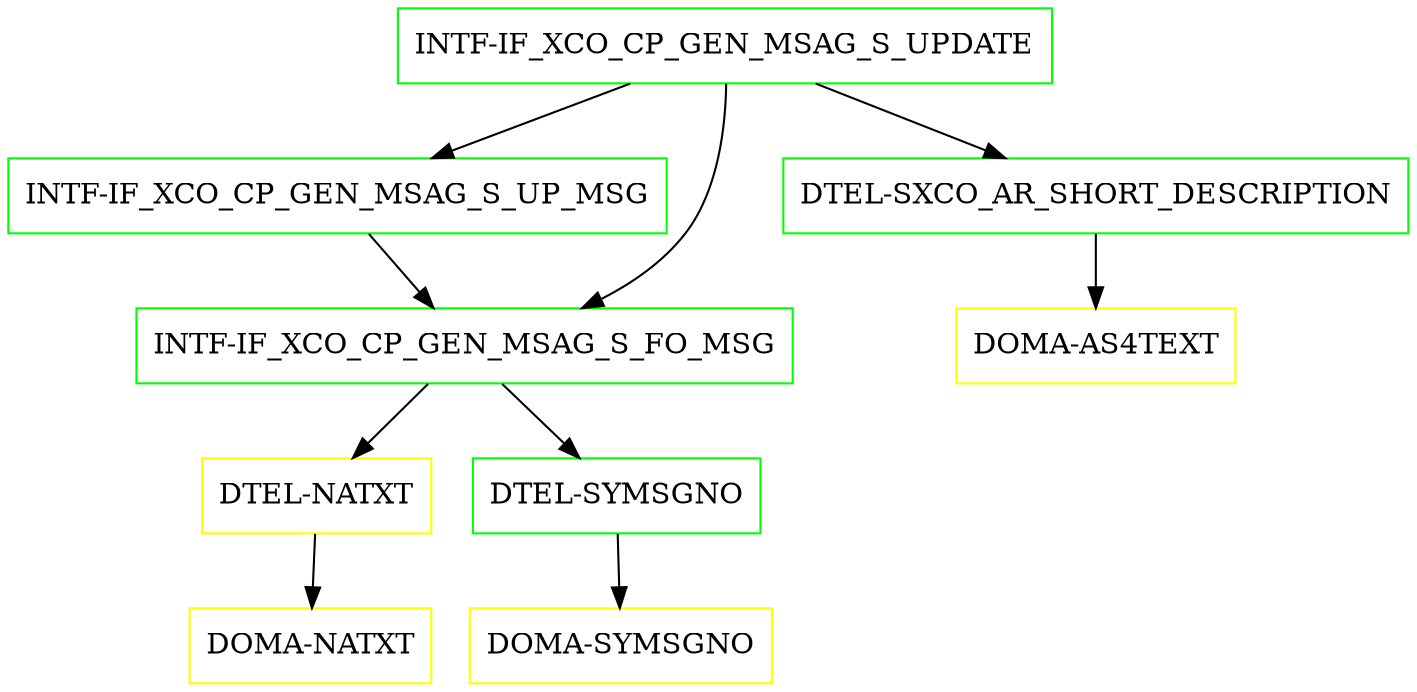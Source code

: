 digraph G {
  "INTF-IF_XCO_CP_GEN_MSAG_S_UPDATE" [shape=box,color=green];
  "INTF-IF_XCO_CP_GEN_MSAG_S_UP_MSG" [shape=box,color=green,URL="./INTF_IF_XCO_CP_GEN_MSAG_S_UP_MSG.html"];
  "INTF-IF_XCO_CP_GEN_MSAG_S_FO_MSG" [shape=box,color=green,URL="./INTF_IF_XCO_CP_GEN_MSAG_S_FO_MSG.html"];
  "DTEL-NATXT" [shape=box,color=yellow,URL="./DTEL_NATXT.html"];
  "DOMA-NATXT" [shape=box,color=yellow,URL="./DOMA_NATXT.html"];
  "DTEL-SYMSGNO" [shape=box,color=green,URL="./DTEL_SYMSGNO.html"];
  "DOMA-SYMSGNO" [shape=box,color=yellow,URL="./DOMA_SYMSGNO.html"];
  "DTEL-SXCO_AR_SHORT_DESCRIPTION" [shape=box,color=green,URL="./DTEL_SXCO_AR_SHORT_DESCRIPTION.html"];
  "DOMA-AS4TEXT" [shape=box,color=yellow,URL="./DOMA_AS4TEXT.html"];
  "INTF-IF_XCO_CP_GEN_MSAG_S_UPDATE" -> "DTEL-SXCO_AR_SHORT_DESCRIPTION";
  "INTF-IF_XCO_CP_GEN_MSAG_S_UPDATE" -> "INTF-IF_XCO_CP_GEN_MSAG_S_FO_MSG";
  "INTF-IF_XCO_CP_GEN_MSAG_S_UPDATE" -> "INTF-IF_XCO_CP_GEN_MSAG_S_UP_MSG";
  "INTF-IF_XCO_CP_GEN_MSAG_S_UP_MSG" -> "INTF-IF_XCO_CP_GEN_MSAG_S_FO_MSG";
  "INTF-IF_XCO_CP_GEN_MSAG_S_FO_MSG" -> "DTEL-SYMSGNO";
  "INTF-IF_XCO_CP_GEN_MSAG_S_FO_MSG" -> "DTEL-NATXT";
  "DTEL-NATXT" -> "DOMA-NATXT";
  "DTEL-SYMSGNO" -> "DOMA-SYMSGNO";
  "DTEL-SXCO_AR_SHORT_DESCRIPTION" -> "DOMA-AS4TEXT";
}
